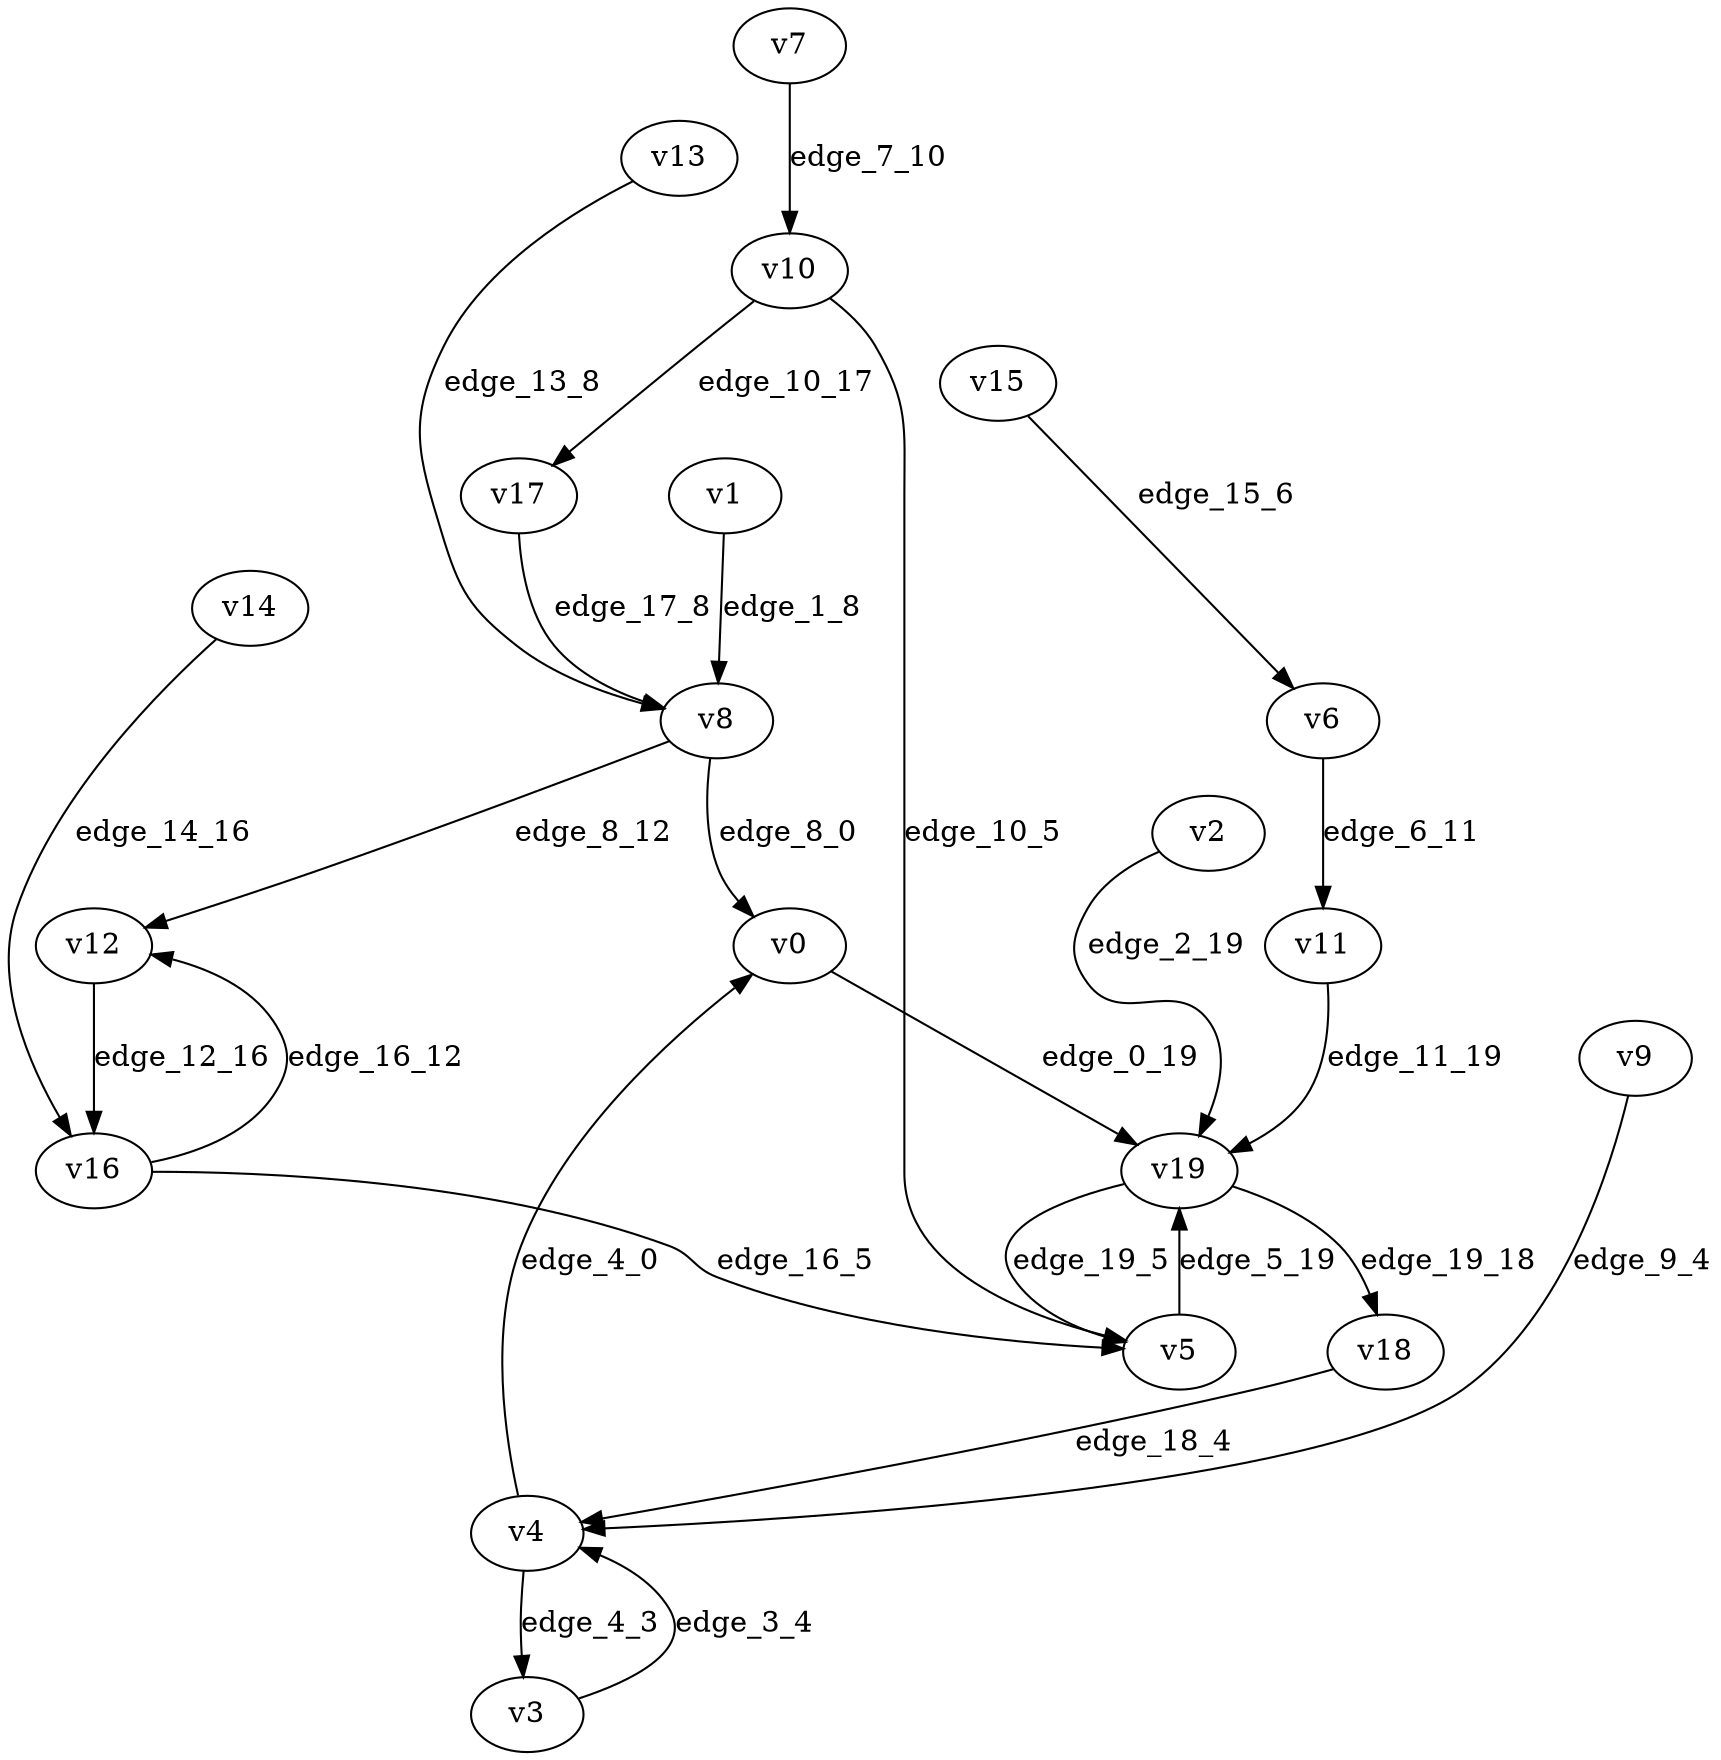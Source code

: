 digraph G {
    // Stochastic discounted game

    v0 [name="v0", player=1];
    v1 [name="v1", player=0];
    v2 [name="v2", player=0];
    v3 [name="v3", player=0];
    v4 [name="v4", player=-1];
    v5 [name="v5", player=0];
    v6 [name="v6", player=-1];
    v7 [name="v7", player=0];
    v8 [name="v8", player=-1];
    v9 [name="v9", player=1];
    v10 [name="v10", player=-1];
    v11 [name="v11", player=1];
    v12 [name="v12", player=0];
    v13 [name="v13", player=0];
    v14 [name="v14", player=1];
    v15 [name="v15", player=1];
    v16 [name="v16", player=-1];
    v17 [name="v17", player=1];
    v18 [name="v18", player=1];
    v19 [name="v19", player=-1];

    v0 -> v19 [label="edge_0_19", weight=4.015613, discount=0.219915];
    v1 -> v8 [label="edge_1_8", weight=6.725212, discount=0.785169];
    v2 -> v19 [label="edge_2_19", weight=-4.327472, discount=0.730703];
    v3 -> v4 [label="edge_3_4", weight=-3.440716, discount=0.464489];
    v4 -> v0 [label="edge_4_0", probability=0.410734];
    v4 -> v3 [label="edge_4_3", probability=0.589266];
    v5 -> v19 [label="edge_5_19", weight=6.669564, discount=0.313771];
    v6 -> v11 [label="edge_6_11", probability=1.000000];
    v7 -> v10 [label="edge_7_10", weight=8.710340, discount=0.510853];
    v8 -> v0 [label="edge_8_0", probability=0.346062];
    v8 -> v12 [label="edge_8_12", probability=0.653938];
    v9 -> v4 [label="edge_9_4", weight=0.517105, discount=0.708358];
    v10 -> v17 [label="edge_10_17", probability=0.635265];
    v10 -> v5 [label="edge_10_5", probability=0.364735];
    v11 -> v19 [label="edge_11_19", weight=-2.506105, discount=0.448409];
    v12 -> v16 [label="edge_12_16", weight=8.951968, discount=0.433294];
    v13 -> v8 [label="edge_13_8", weight=0.767135, discount=0.702587];
    v14 -> v16 [label="edge_14_16", weight=0.436635, discount=0.115618];
    v15 -> v6 [label="edge_15_6", weight=-1.811253, discount=0.627151];
    v16 -> v12 [label="edge_16_12", probability=0.617134];
    v16 -> v5 [label="edge_16_5", probability=0.382866];
    v17 -> v8 [label="edge_17_8", weight=5.794249, discount=0.814951];
    v18 -> v4 [label="edge_18_4", weight=-0.290348, discount=0.245933];
    v19 -> v18 [label="edge_19_18", probability=0.698530];
    v19 -> v5 [label="edge_19_5", probability=0.301470];
}